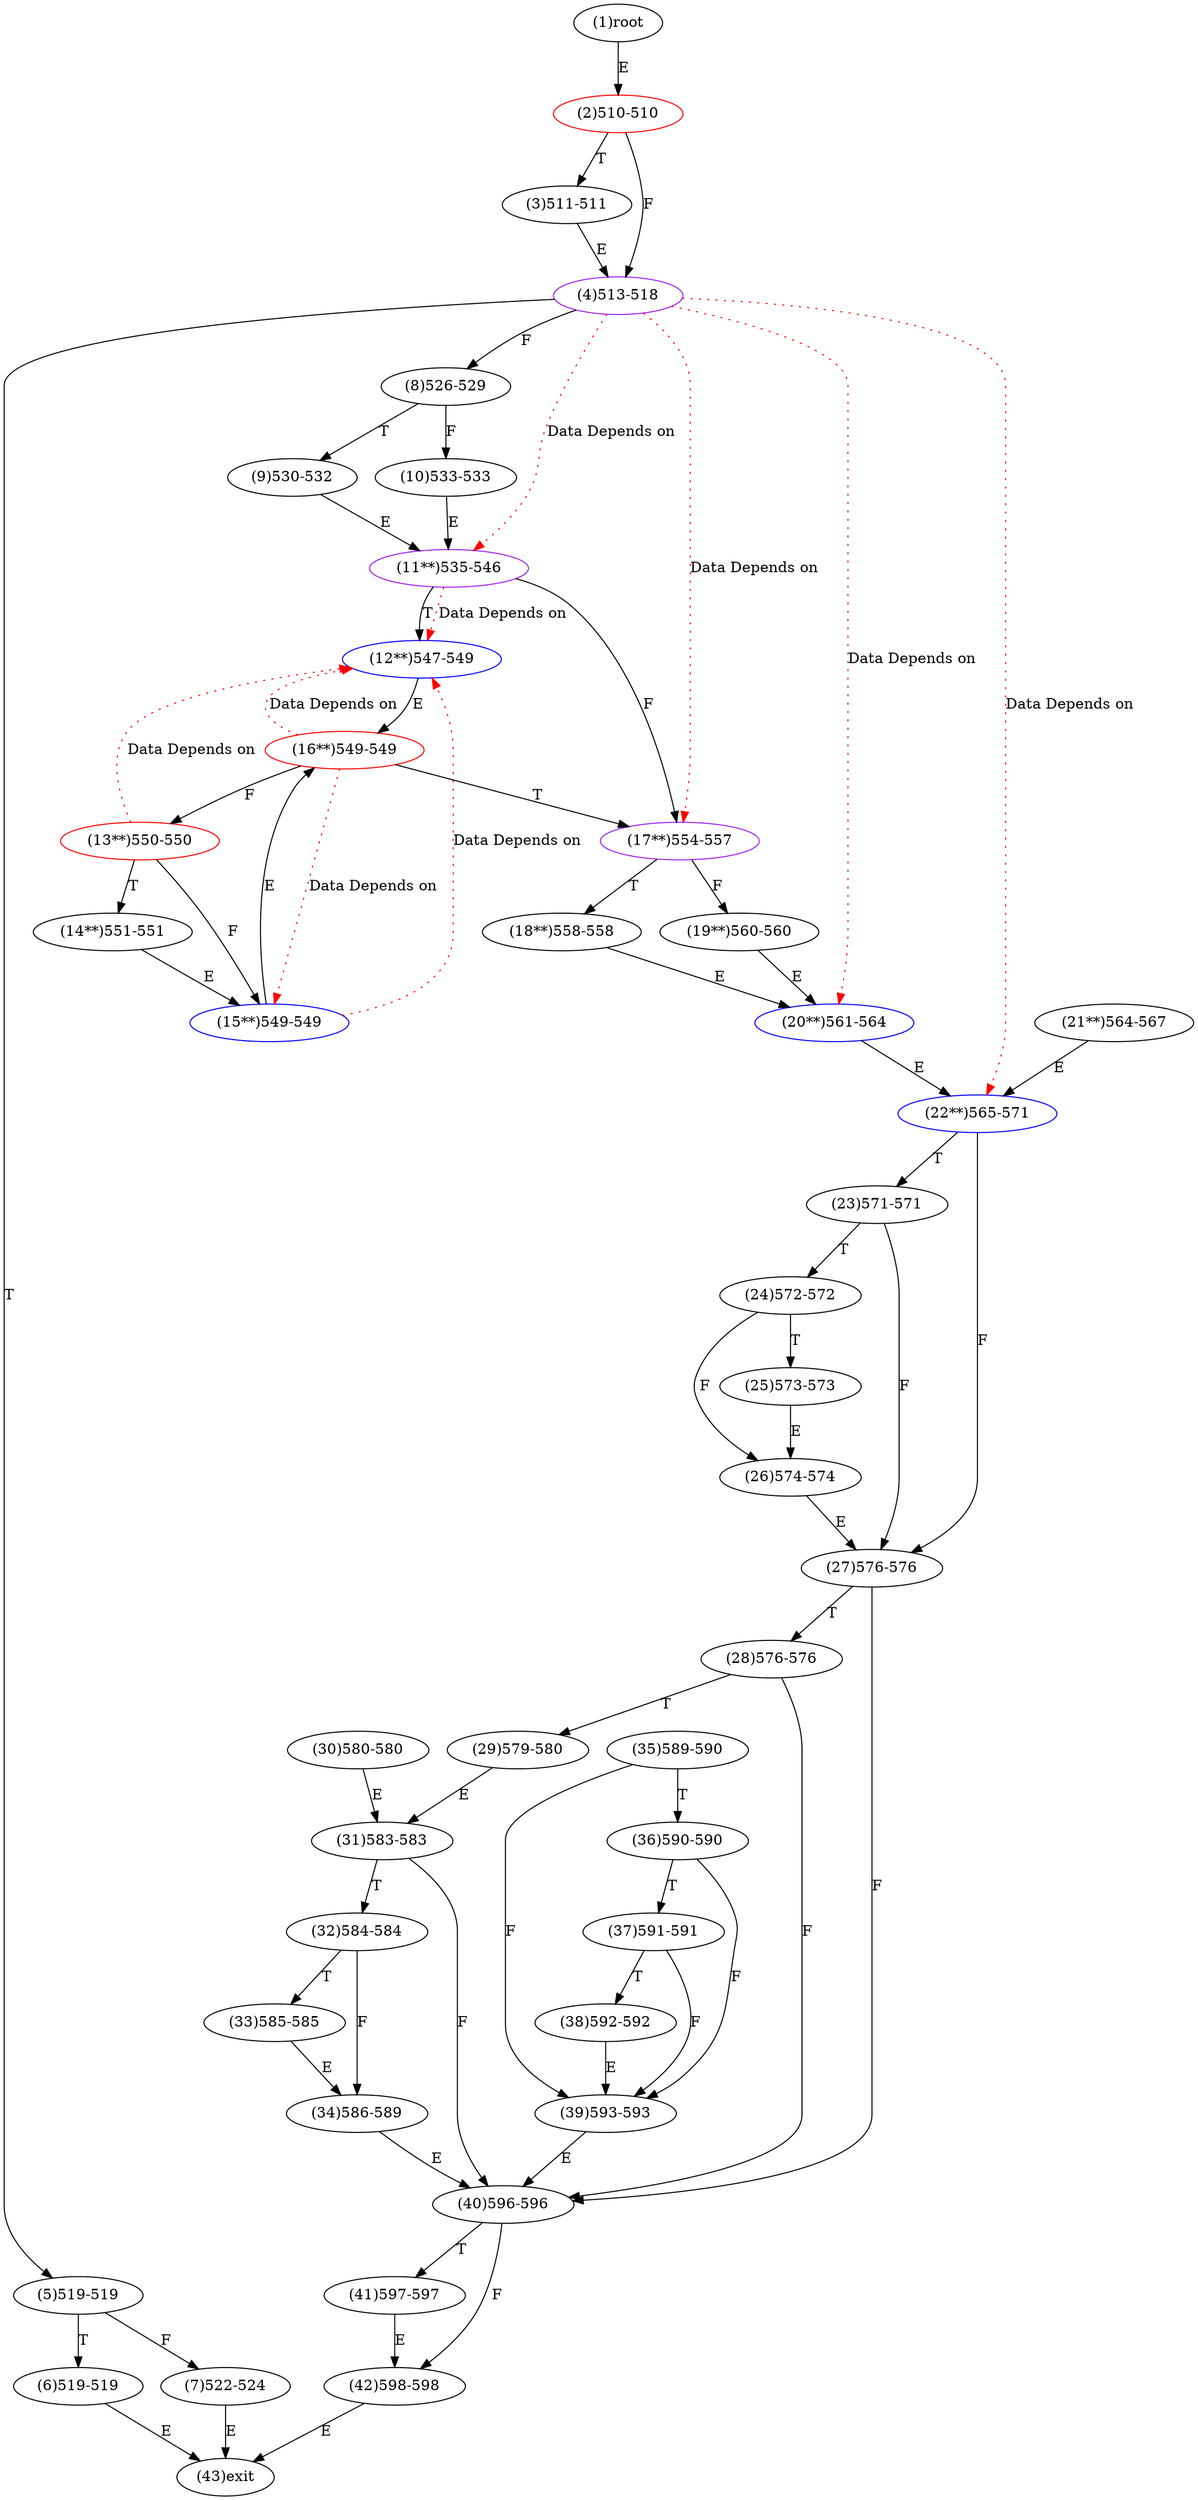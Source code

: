 digraph "" { 
1[ label="(1)root"];
2[ label="(2)510-510",color=red];
3[ label="(3)511-511"];
4[ label="(4)513-518",color=purple];
5[ label="(5)519-519"];
6[ label="(6)519-519"];
7[ label="(7)522-524"];
8[ label="(8)526-529"];
9[ label="(9)530-532"];
10[ label="(10)533-533"];
11[ label="(11**)535-546",color=purple];
12[ label="(12**)547-549",color=blue];
13[ label="(13**)550-550",color=red];
14[ label="(14**)551-551"];
15[ label="(15**)549-549",color=blue];
17[ label="(17**)554-557",color=purple];
16[ label="(16**)549-549",color=red];
19[ label="(19**)560-560"];
18[ label="(18**)558-558"];
21[ label="(21**)564-567"];
20[ label="(20**)561-564",color=blue];
23[ label="(23)571-571"];
22[ label="(22**)565-571",color=blue];
25[ label="(25)573-573"];
24[ label="(24)572-572"];
27[ label="(27)576-576"];
26[ label="(26)574-574"];
29[ label="(29)579-580"];
28[ label="(28)576-576"];
31[ label="(31)583-583"];
30[ label="(30)580-580"];
34[ label="(34)586-589"];
35[ label="(35)589-590"];
32[ label="(32)584-584"];
33[ label="(33)585-585"];
38[ label="(38)592-592"];
39[ label="(39)593-593"];
36[ label="(36)590-590"];
37[ label="(37)591-591"];
42[ label="(42)598-598"];
43[ label="(43)exit"];
40[ label="(40)596-596"];
41[ label="(41)597-597"];
1->2[ label="E"];
2->4[ label="F"];
2->3[ label="T"];
3->4[ label="E"];
4->8[ label="F"];
4->5[ label="T"];
5->7[ label="F"];
5->6[ label="T"];
6->43[ label="E"];
7->43[ label="E"];
8->10[ label="F"];
8->9[ label="T"];
9->11[ label="E"];
10->11[ label="E"];
11->17[ label="F"];
11->12[ label="T"];
12->16[ label="E"];
13->15[ label="F"];
13->14[ label="T"];
14->15[ label="E"];
15->16[ label="E"];
16->13[ label="F"];
16->17[ label="T"];
17->19[ label="F"];
17->18[ label="T"];
18->20[ label="E"];
19->20[ label="E"];
20->22[ label="E"];
21->22[ label="E"];
22->27[ label="F"];
22->23[ label="T"];
23->27[ label="F"];
23->24[ label="T"];
24->26[ label="F"];
24->25[ label="T"];
25->26[ label="E"];
26->27[ label="E"];
27->40[ label="F"];
27->28[ label="T"];
28->40[ label="F"];
28->29[ label="T"];
29->31[ label="E"];
30->31[ label="E"];
31->40[ label="F"];
31->32[ label="T"];
32->34[ label="F"];
32->33[ label="T"];
33->34[ label="E"];
34->40[ label="E"];
35->39[ label="F"];
35->36[ label="T"];
36->39[ label="F"];
36->37[ label="T"];
37->39[ label="F"];
37->38[ label="T"];
38->39[ label="E"];
39->40[ label="E"];
40->42[ label="F"];
40->41[ label="T"];
41->42[ label="E"];
42->43[ label="E"];
4->20[ color="red" label="Data Depends on" style = dotted ];
4->22[ color="red" label="Data Depends on" style = dotted ];
4->17[ color="red" label="Data Depends on" style = dotted ];
4->11[ color="red" label="Data Depends on" style = dotted ];
11->12[ color="red" label="Data Depends on" style = dotted ];
13->12[ color="red" label="Data Depends on" style = dotted ];
15->12[ color="red" label="Data Depends on" style = dotted ];
16->12[ color="red" label="Data Depends on" style = dotted ];
16->15[ color="red" label="Data Depends on" style = dotted ];
}